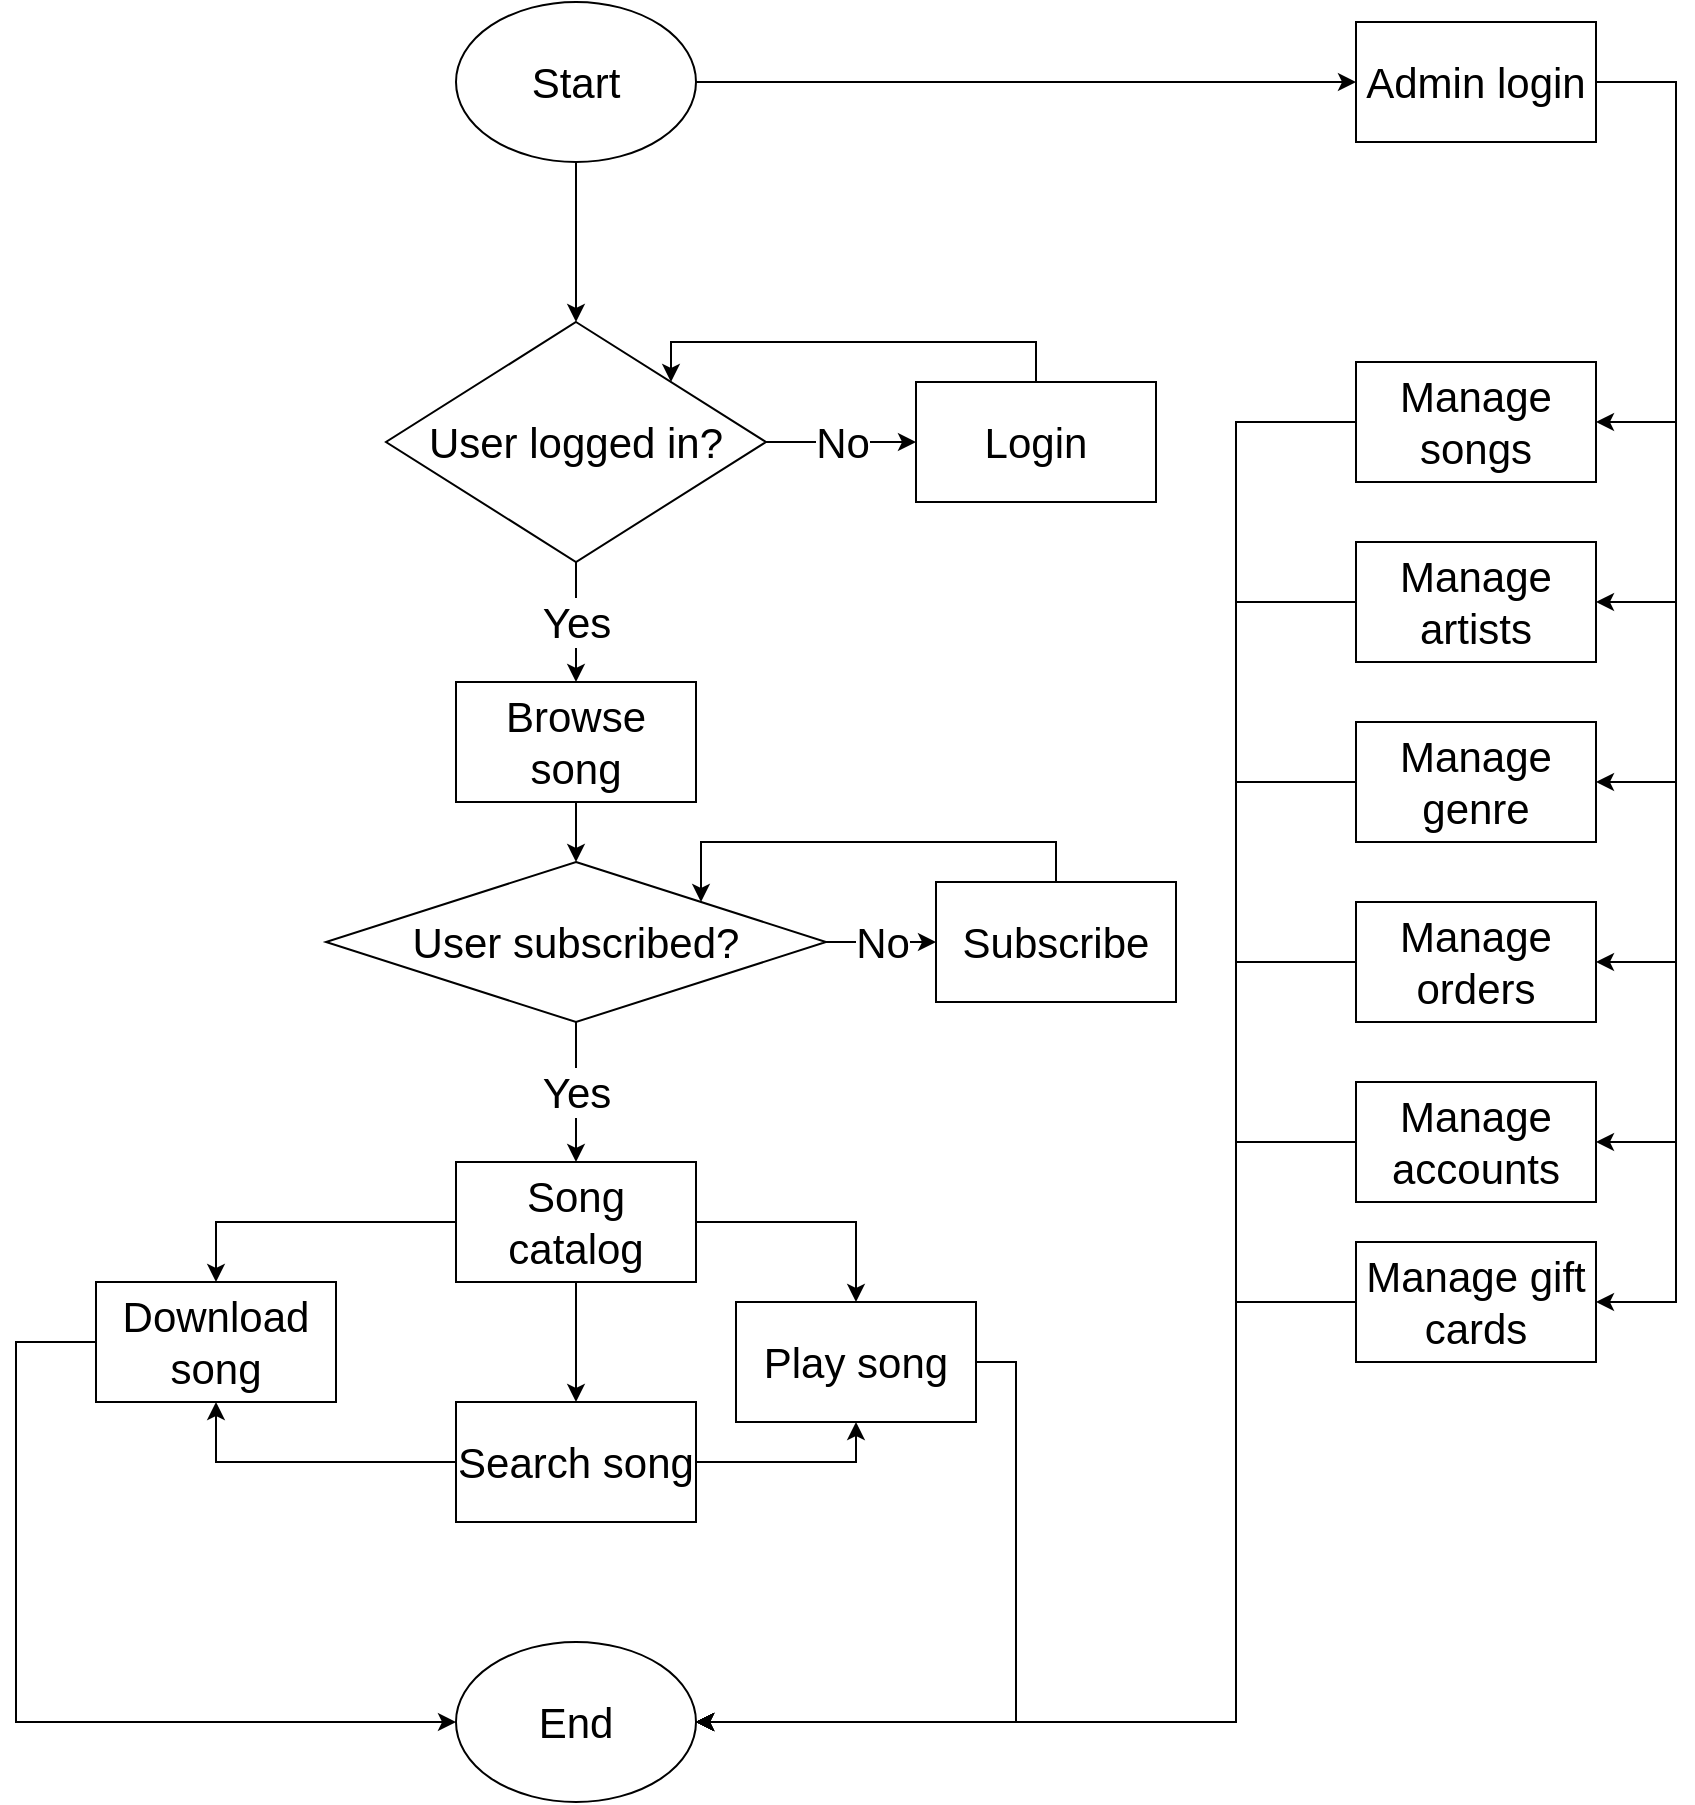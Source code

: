 <mxfile version="20.0.4" type="github">
  <diagram id="C5RBs43oDa-KdzZeNtuy" name="Page-1">
    <mxGraphModel dx="1019" dy="466" grid="1" gridSize="10" guides="1" tooltips="1" connect="1" arrows="1" fold="1" page="1" pageScale="1" pageWidth="827" pageHeight="1169" math="0" shadow="0">
      <root>
        <mxCell id="WIyWlLk6GJQsqaUBKTNV-0" />
        <mxCell id="WIyWlLk6GJQsqaUBKTNV-1" parent="WIyWlLk6GJQsqaUBKTNV-0" />
        <mxCell id="ZO44cYz_-tlfSWceuFIi-5" value="" style="edgeStyle=orthogonalEdgeStyle;rounded=0;orthogonalLoop=1;jettySize=auto;html=1;fontSize=21;" edge="1" parent="WIyWlLk6GJQsqaUBKTNV-1" source="ZO44cYz_-tlfSWceuFIi-0" target="ZO44cYz_-tlfSWceuFIi-4">
          <mxGeometry relative="1" as="geometry" />
        </mxCell>
        <mxCell id="ZO44cYz_-tlfSWceuFIi-31" style="edgeStyle=elbowEdgeStyle;rounded=0;orthogonalLoop=1;jettySize=auto;html=1;fontSize=21;" edge="1" parent="WIyWlLk6GJQsqaUBKTNV-1" source="ZO44cYz_-tlfSWceuFIi-0" target="ZO44cYz_-tlfSWceuFIi-30">
          <mxGeometry relative="1" as="geometry" />
        </mxCell>
        <mxCell id="ZO44cYz_-tlfSWceuFIi-0" value="Start" style="ellipse;whiteSpace=wrap;html=1;fontSize=21;" vertex="1" parent="WIyWlLk6GJQsqaUBKTNV-1">
          <mxGeometry x="280" y="60" width="120" height="80" as="geometry" />
        </mxCell>
        <mxCell id="ZO44cYz_-tlfSWceuFIi-1" value="End" style="ellipse;whiteSpace=wrap;html=1;fontSize=21;" vertex="1" parent="WIyWlLk6GJQsqaUBKTNV-1">
          <mxGeometry x="280" y="880" width="120" height="80" as="geometry" />
        </mxCell>
        <mxCell id="ZO44cYz_-tlfSWceuFIi-12" value="" style="edgeStyle=orthogonalEdgeStyle;rounded=0;orthogonalLoop=1;jettySize=auto;html=1;fontSize=21;" edge="1" parent="WIyWlLk6GJQsqaUBKTNV-1" source="ZO44cYz_-tlfSWceuFIi-2" target="ZO44cYz_-tlfSWceuFIi-11">
          <mxGeometry relative="1" as="geometry" />
        </mxCell>
        <mxCell id="ZO44cYz_-tlfSWceuFIi-14" value="" style="edgeStyle=orthogonalEdgeStyle;rounded=0;orthogonalLoop=1;jettySize=auto;html=1;fontSize=21;" edge="1" parent="WIyWlLk6GJQsqaUBKTNV-1" source="ZO44cYz_-tlfSWceuFIi-2" target="ZO44cYz_-tlfSWceuFIi-13">
          <mxGeometry relative="1" as="geometry" />
        </mxCell>
        <mxCell id="ZO44cYz_-tlfSWceuFIi-26" value="" style="edgeStyle=orthogonalEdgeStyle;rounded=0;orthogonalLoop=1;jettySize=auto;html=1;fontSize=21;entryX=0.5;entryY=0;entryDx=0;entryDy=0;" edge="1" parent="WIyWlLk6GJQsqaUBKTNV-1" source="ZO44cYz_-tlfSWceuFIi-2" target="ZO44cYz_-tlfSWceuFIi-25">
          <mxGeometry relative="1" as="geometry" />
        </mxCell>
        <mxCell id="ZO44cYz_-tlfSWceuFIi-2" value="Song catalog" style="rounded=0;whiteSpace=wrap;html=1;fontSize=21;" vertex="1" parent="WIyWlLk6GJQsqaUBKTNV-1">
          <mxGeometry x="280" y="640" width="120" height="60" as="geometry" />
        </mxCell>
        <mxCell id="ZO44cYz_-tlfSWceuFIi-6" value="Yes" style="edgeStyle=orthogonalEdgeStyle;rounded=0;orthogonalLoop=1;jettySize=auto;html=1;exitX=0.5;exitY=1;exitDx=0;exitDy=0;entryX=0.5;entryY=0;entryDx=0;entryDy=0;fontSize=21;" edge="1" parent="WIyWlLk6GJQsqaUBKTNV-1" source="ZO44cYz_-tlfSWceuFIi-18" target="ZO44cYz_-tlfSWceuFIi-2">
          <mxGeometry relative="1" as="geometry" />
        </mxCell>
        <mxCell id="ZO44cYz_-tlfSWceuFIi-8" value="No" style="edgeStyle=orthogonalEdgeStyle;rounded=0;orthogonalLoop=1;jettySize=auto;html=1;fontSize=21;" edge="1" parent="WIyWlLk6GJQsqaUBKTNV-1" source="ZO44cYz_-tlfSWceuFIi-4" target="ZO44cYz_-tlfSWceuFIi-7">
          <mxGeometry relative="1" as="geometry" />
        </mxCell>
        <mxCell id="ZO44cYz_-tlfSWceuFIi-19" value="Yes" style="edgeStyle=elbowEdgeStyle;rounded=0;orthogonalLoop=1;jettySize=auto;html=1;fontSize=21;entryX=0.5;entryY=0;entryDx=0;entryDy=0;" edge="1" parent="WIyWlLk6GJQsqaUBKTNV-1" source="ZO44cYz_-tlfSWceuFIi-4" target="ZO44cYz_-tlfSWceuFIi-23">
          <mxGeometry x="-0.0" relative="1" as="geometry">
            <mxPoint x="340" y="400" as="targetPoint" />
            <Array as="points" />
            <mxPoint as="offset" />
          </mxGeometry>
        </mxCell>
        <mxCell id="ZO44cYz_-tlfSWceuFIi-4" value="User logged in?" style="rhombus;whiteSpace=wrap;html=1;fontSize=21;" vertex="1" parent="WIyWlLk6GJQsqaUBKTNV-1">
          <mxGeometry x="245" y="220" width="190" height="120" as="geometry" />
        </mxCell>
        <mxCell id="ZO44cYz_-tlfSWceuFIi-9" style="edgeStyle=orthogonalEdgeStyle;rounded=0;orthogonalLoop=1;jettySize=auto;html=1;exitX=0.5;exitY=0;exitDx=0;exitDy=0;entryX=1;entryY=0;entryDx=0;entryDy=0;fontSize=21;" edge="1" parent="WIyWlLk6GJQsqaUBKTNV-1" source="ZO44cYz_-tlfSWceuFIi-7" target="ZO44cYz_-tlfSWceuFIi-4">
          <mxGeometry relative="1" as="geometry">
            <Array as="points">
              <mxPoint x="570" y="230" />
              <mxPoint x="388" y="230" />
            </Array>
          </mxGeometry>
        </mxCell>
        <mxCell id="ZO44cYz_-tlfSWceuFIi-7" value="Login" style="rounded=0;whiteSpace=wrap;html=1;fontSize=21;" vertex="1" parent="WIyWlLk6GJQsqaUBKTNV-1">
          <mxGeometry x="510" y="250" width="120" height="60" as="geometry" />
        </mxCell>
        <mxCell id="ZO44cYz_-tlfSWceuFIi-15" style="edgeStyle=orthogonalEdgeStyle;rounded=0;orthogonalLoop=1;jettySize=auto;html=1;exitX=1;exitY=0.5;exitDx=0;exitDy=0;entryX=0.5;entryY=1;entryDx=0;entryDy=0;fontSize=21;" edge="1" parent="WIyWlLk6GJQsqaUBKTNV-1" source="ZO44cYz_-tlfSWceuFIi-11" target="ZO44cYz_-tlfSWceuFIi-13">
          <mxGeometry relative="1" as="geometry" />
        </mxCell>
        <mxCell id="ZO44cYz_-tlfSWceuFIi-27" style="edgeStyle=orthogonalEdgeStyle;rounded=0;orthogonalLoop=1;jettySize=auto;html=1;entryX=0.5;entryY=1;entryDx=0;entryDy=0;fontSize=21;" edge="1" parent="WIyWlLk6GJQsqaUBKTNV-1" source="ZO44cYz_-tlfSWceuFIi-11" target="ZO44cYz_-tlfSWceuFIi-25">
          <mxGeometry relative="1" as="geometry" />
        </mxCell>
        <mxCell id="ZO44cYz_-tlfSWceuFIi-11" value="Search song" style="rounded=0;whiteSpace=wrap;html=1;fontSize=21;" vertex="1" parent="WIyWlLk6GJQsqaUBKTNV-1">
          <mxGeometry x="280" y="760" width="120" height="60" as="geometry" />
        </mxCell>
        <mxCell id="ZO44cYz_-tlfSWceuFIi-29" style="edgeStyle=orthogonalEdgeStyle;rounded=0;orthogonalLoop=1;jettySize=auto;html=1;exitX=1;exitY=0.5;exitDx=0;exitDy=0;entryX=1;entryY=0.5;entryDx=0;entryDy=0;fontSize=21;" edge="1" parent="WIyWlLk6GJQsqaUBKTNV-1" source="ZO44cYz_-tlfSWceuFIi-13" target="ZO44cYz_-tlfSWceuFIi-1">
          <mxGeometry relative="1" as="geometry" />
        </mxCell>
        <mxCell id="ZO44cYz_-tlfSWceuFIi-13" value="Play song" style="rounded=0;whiteSpace=wrap;html=1;fontSize=21;" vertex="1" parent="WIyWlLk6GJQsqaUBKTNV-1">
          <mxGeometry x="420" y="710" width="120" height="60" as="geometry" />
        </mxCell>
        <mxCell id="ZO44cYz_-tlfSWceuFIi-21" value="No" style="edgeStyle=orthogonalEdgeStyle;rounded=0;orthogonalLoop=1;jettySize=auto;html=1;fontSize=21;" edge="1" parent="WIyWlLk6GJQsqaUBKTNV-1" source="ZO44cYz_-tlfSWceuFIi-18" target="ZO44cYz_-tlfSWceuFIi-20">
          <mxGeometry relative="1" as="geometry" />
        </mxCell>
        <mxCell id="ZO44cYz_-tlfSWceuFIi-18" value="User subscribed?" style="rhombus;whiteSpace=wrap;html=1;fontSize=21;" vertex="1" parent="WIyWlLk6GJQsqaUBKTNV-1">
          <mxGeometry x="215" y="490" width="250" height="80" as="geometry" />
        </mxCell>
        <mxCell id="ZO44cYz_-tlfSWceuFIi-22" style="edgeStyle=orthogonalEdgeStyle;rounded=0;orthogonalLoop=1;jettySize=auto;html=1;exitX=0.5;exitY=0;exitDx=0;exitDy=0;entryX=1;entryY=0;entryDx=0;entryDy=0;fontSize=21;" edge="1" parent="WIyWlLk6GJQsqaUBKTNV-1" source="ZO44cYz_-tlfSWceuFIi-20" target="ZO44cYz_-tlfSWceuFIi-18">
          <mxGeometry relative="1" as="geometry">
            <Array as="points">
              <mxPoint x="580" y="480" />
              <mxPoint x="403" y="480" />
            </Array>
          </mxGeometry>
        </mxCell>
        <mxCell id="ZO44cYz_-tlfSWceuFIi-20" value="Subscribe" style="rounded=0;whiteSpace=wrap;html=1;fontSize=21;" vertex="1" parent="WIyWlLk6GJQsqaUBKTNV-1">
          <mxGeometry x="520" y="500" width="120" height="60" as="geometry" />
        </mxCell>
        <mxCell id="ZO44cYz_-tlfSWceuFIi-24" value="" style="edgeStyle=orthogonalEdgeStyle;rounded=0;orthogonalLoop=1;jettySize=auto;html=1;fontSize=21;" edge="1" parent="WIyWlLk6GJQsqaUBKTNV-1" source="ZO44cYz_-tlfSWceuFIi-23" target="ZO44cYz_-tlfSWceuFIi-18">
          <mxGeometry relative="1" as="geometry" />
        </mxCell>
        <mxCell id="ZO44cYz_-tlfSWceuFIi-23" value="Browse song" style="rounded=0;whiteSpace=wrap;html=1;fontSize=21;" vertex="1" parent="WIyWlLk6GJQsqaUBKTNV-1">
          <mxGeometry x="280" y="400" width="120" height="60" as="geometry" />
        </mxCell>
        <mxCell id="ZO44cYz_-tlfSWceuFIi-28" style="edgeStyle=orthogonalEdgeStyle;rounded=0;orthogonalLoop=1;jettySize=auto;html=1;entryX=0;entryY=0.5;entryDx=0;entryDy=0;fontSize=21;" edge="1" parent="WIyWlLk6GJQsqaUBKTNV-1" source="ZO44cYz_-tlfSWceuFIi-25" target="ZO44cYz_-tlfSWceuFIi-1">
          <mxGeometry relative="1" as="geometry">
            <Array as="points">
              <mxPoint x="60" y="730" />
              <mxPoint x="60" y="920" />
            </Array>
          </mxGeometry>
        </mxCell>
        <mxCell id="ZO44cYz_-tlfSWceuFIi-25" value="Download song" style="rounded=0;whiteSpace=wrap;html=1;fontSize=21;" vertex="1" parent="WIyWlLk6GJQsqaUBKTNV-1">
          <mxGeometry x="100" y="700" width="120" height="60" as="geometry" />
        </mxCell>
        <mxCell id="ZO44cYz_-tlfSWceuFIi-38" style="edgeStyle=elbowEdgeStyle;rounded=0;orthogonalLoop=1;jettySize=auto;html=1;exitX=1;exitY=0.5;exitDx=0;exitDy=0;entryX=1;entryY=0.5;entryDx=0;entryDy=0;fontSize=21;" edge="1" parent="WIyWlLk6GJQsqaUBKTNV-1" source="ZO44cYz_-tlfSWceuFIi-30" target="ZO44cYz_-tlfSWceuFIi-32">
          <mxGeometry relative="1" as="geometry">
            <Array as="points">
              <mxPoint x="890" y="190" />
            </Array>
          </mxGeometry>
        </mxCell>
        <mxCell id="ZO44cYz_-tlfSWceuFIi-39" style="edgeStyle=elbowEdgeStyle;rounded=0;orthogonalLoop=1;jettySize=auto;html=1;exitX=1;exitY=0.5;exitDx=0;exitDy=0;entryX=1;entryY=0.5;entryDx=0;entryDy=0;fontSize=21;" edge="1" parent="WIyWlLk6GJQsqaUBKTNV-1" source="ZO44cYz_-tlfSWceuFIi-30" target="ZO44cYz_-tlfSWceuFIi-33">
          <mxGeometry relative="1" as="geometry">
            <Array as="points">
              <mxPoint x="890" y="230" />
            </Array>
          </mxGeometry>
        </mxCell>
        <mxCell id="ZO44cYz_-tlfSWceuFIi-40" style="edgeStyle=elbowEdgeStyle;rounded=0;orthogonalLoop=1;jettySize=auto;html=1;entryX=1;entryY=0.5;entryDx=0;entryDy=0;fontSize=21;" edge="1" parent="WIyWlLk6GJQsqaUBKTNV-1" source="ZO44cYz_-tlfSWceuFIi-30" target="ZO44cYz_-tlfSWceuFIi-34">
          <mxGeometry relative="1" as="geometry">
            <Array as="points">
              <mxPoint x="890" y="290" />
            </Array>
          </mxGeometry>
        </mxCell>
        <mxCell id="ZO44cYz_-tlfSWceuFIi-41" style="edgeStyle=elbowEdgeStyle;rounded=0;orthogonalLoop=1;jettySize=auto;html=1;exitX=1;exitY=0.5;exitDx=0;exitDy=0;entryX=1;entryY=0.5;entryDx=0;entryDy=0;fontSize=21;" edge="1" parent="WIyWlLk6GJQsqaUBKTNV-1" source="ZO44cYz_-tlfSWceuFIi-30" target="ZO44cYz_-tlfSWceuFIi-35">
          <mxGeometry relative="1" as="geometry">
            <Array as="points">
              <mxPoint x="890" y="170" />
            </Array>
          </mxGeometry>
        </mxCell>
        <mxCell id="ZO44cYz_-tlfSWceuFIi-42" style="edgeStyle=elbowEdgeStyle;rounded=0;orthogonalLoop=1;jettySize=auto;html=1;exitX=1;exitY=0.5;exitDx=0;exitDy=0;entryX=1;entryY=0.5;entryDx=0;entryDy=0;fontSize=21;" edge="1" parent="WIyWlLk6GJQsqaUBKTNV-1" source="ZO44cYz_-tlfSWceuFIi-30" target="ZO44cYz_-tlfSWceuFIi-36">
          <mxGeometry relative="1" as="geometry">
            <Array as="points">
              <mxPoint x="890" y="160" />
            </Array>
          </mxGeometry>
        </mxCell>
        <mxCell id="ZO44cYz_-tlfSWceuFIi-43" style="edgeStyle=elbowEdgeStyle;rounded=0;orthogonalLoop=1;jettySize=auto;html=1;exitX=1;exitY=0.5;exitDx=0;exitDy=0;entryX=1;entryY=0.5;entryDx=0;entryDy=0;fontSize=21;" edge="1" parent="WIyWlLk6GJQsqaUBKTNV-1" source="ZO44cYz_-tlfSWceuFIi-30" target="ZO44cYz_-tlfSWceuFIi-37">
          <mxGeometry relative="1" as="geometry">
            <Array as="points">
              <mxPoint x="890" y="210" />
            </Array>
          </mxGeometry>
        </mxCell>
        <mxCell id="ZO44cYz_-tlfSWceuFIi-30" value="Admin login" style="rounded=0;whiteSpace=wrap;html=1;fontSize=21;" vertex="1" parent="WIyWlLk6GJQsqaUBKTNV-1">
          <mxGeometry x="730" y="70" width="120" height="60" as="geometry" />
        </mxCell>
        <mxCell id="ZO44cYz_-tlfSWceuFIi-44" style="edgeStyle=elbowEdgeStyle;rounded=0;orthogonalLoop=1;jettySize=auto;html=1;exitX=0;exitY=0.5;exitDx=0;exitDy=0;entryX=1;entryY=0.5;entryDx=0;entryDy=0;fontSize=21;" edge="1" parent="WIyWlLk6GJQsqaUBKTNV-1" source="ZO44cYz_-tlfSWceuFIi-32" target="ZO44cYz_-tlfSWceuFIi-1">
          <mxGeometry relative="1" as="geometry">
            <Array as="points">
              <mxPoint x="670" y="580" />
            </Array>
          </mxGeometry>
        </mxCell>
        <mxCell id="ZO44cYz_-tlfSWceuFIi-32" value="Manage songs" style="rounded=0;whiteSpace=wrap;html=1;fontSize=21;" vertex="1" parent="WIyWlLk6GJQsqaUBKTNV-1">
          <mxGeometry x="730" y="240" width="120" height="60" as="geometry" />
        </mxCell>
        <mxCell id="ZO44cYz_-tlfSWceuFIi-45" style="edgeStyle=elbowEdgeStyle;rounded=0;orthogonalLoop=1;jettySize=auto;html=1;exitX=0;exitY=0.5;exitDx=0;exitDy=0;fontSize=21;entryX=1;entryY=0.5;entryDx=0;entryDy=0;" edge="1" parent="WIyWlLk6GJQsqaUBKTNV-1" source="ZO44cYz_-tlfSWceuFIi-33" target="ZO44cYz_-tlfSWceuFIi-1">
          <mxGeometry relative="1" as="geometry">
            <mxPoint x="390" y="920" as="targetPoint" />
            <Array as="points">
              <mxPoint x="670" y="400" />
            </Array>
          </mxGeometry>
        </mxCell>
        <mxCell id="ZO44cYz_-tlfSWceuFIi-33" value="Manage artists" style="rounded=0;whiteSpace=wrap;html=1;fontSize=21;" vertex="1" parent="WIyWlLk6GJQsqaUBKTNV-1">
          <mxGeometry x="730" y="330" width="120" height="60" as="geometry" />
        </mxCell>
        <mxCell id="ZO44cYz_-tlfSWceuFIi-46" style="edgeStyle=elbowEdgeStyle;rounded=0;orthogonalLoop=1;jettySize=auto;html=1;exitX=0;exitY=0.5;exitDx=0;exitDy=0;entryX=1;entryY=0.5;entryDx=0;entryDy=0;fontSize=21;" edge="1" parent="WIyWlLk6GJQsqaUBKTNV-1" source="ZO44cYz_-tlfSWceuFIi-34" target="ZO44cYz_-tlfSWceuFIi-1">
          <mxGeometry relative="1" as="geometry">
            <Array as="points">
              <mxPoint x="670" y="460" />
            </Array>
          </mxGeometry>
        </mxCell>
        <mxCell id="ZO44cYz_-tlfSWceuFIi-34" value="Manage genre" style="rounded=0;whiteSpace=wrap;html=1;fontSize=21;" vertex="1" parent="WIyWlLk6GJQsqaUBKTNV-1">
          <mxGeometry x="730" y="420" width="120" height="60" as="geometry" />
        </mxCell>
        <mxCell id="ZO44cYz_-tlfSWceuFIi-47" style="edgeStyle=elbowEdgeStyle;rounded=0;orthogonalLoop=1;jettySize=auto;html=1;exitX=0;exitY=0.5;exitDx=0;exitDy=0;entryX=1;entryY=0.5;entryDx=0;entryDy=0;fontSize=21;" edge="1" parent="WIyWlLk6GJQsqaUBKTNV-1" source="ZO44cYz_-tlfSWceuFIi-35" target="ZO44cYz_-tlfSWceuFIi-1">
          <mxGeometry relative="1" as="geometry">
            <Array as="points">
              <mxPoint x="670" y="640" />
            </Array>
          </mxGeometry>
        </mxCell>
        <mxCell id="ZO44cYz_-tlfSWceuFIi-35" value="Manage orders" style="rounded=0;whiteSpace=wrap;html=1;fontSize=21;" vertex="1" parent="WIyWlLk6GJQsqaUBKTNV-1">
          <mxGeometry x="730" y="510" width="120" height="60" as="geometry" />
        </mxCell>
        <mxCell id="ZO44cYz_-tlfSWceuFIi-48" style="edgeStyle=elbowEdgeStyle;rounded=0;orthogonalLoop=1;jettySize=auto;html=1;exitX=0;exitY=0.5;exitDx=0;exitDy=0;entryX=1;entryY=0.5;entryDx=0;entryDy=0;fontSize=21;" edge="1" parent="WIyWlLk6GJQsqaUBKTNV-1" source="ZO44cYz_-tlfSWceuFIi-36" target="ZO44cYz_-tlfSWceuFIi-1">
          <mxGeometry relative="1" as="geometry">
            <Array as="points">
              <mxPoint x="670" y="680" />
            </Array>
          </mxGeometry>
        </mxCell>
        <mxCell id="ZO44cYz_-tlfSWceuFIi-36" value="Manage accounts" style="rounded=0;whiteSpace=wrap;html=1;fontSize=21;" vertex="1" parent="WIyWlLk6GJQsqaUBKTNV-1">
          <mxGeometry x="730" y="600" width="120" height="60" as="geometry" />
        </mxCell>
        <mxCell id="ZO44cYz_-tlfSWceuFIi-49" style="edgeStyle=elbowEdgeStyle;rounded=0;orthogonalLoop=1;jettySize=auto;html=1;exitX=0;exitY=0.5;exitDx=0;exitDy=0;entryX=1;entryY=0.5;entryDx=0;entryDy=0;fontSize=21;" edge="1" parent="WIyWlLk6GJQsqaUBKTNV-1" source="ZO44cYz_-tlfSWceuFIi-37" target="ZO44cYz_-tlfSWceuFIi-1">
          <mxGeometry relative="1" as="geometry">
            <Array as="points">
              <mxPoint x="670" y="740" />
            </Array>
          </mxGeometry>
        </mxCell>
        <mxCell id="ZO44cYz_-tlfSWceuFIi-37" value="Manage gift cards" style="rounded=0;whiteSpace=wrap;html=1;fontSize=21;" vertex="1" parent="WIyWlLk6GJQsqaUBKTNV-1">
          <mxGeometry x="730" y="680" width="120" height="60" as="geometry" />
        </mxCell>
      </root>
    </mxGraphModel>
  </diagram>
</mxfile>
